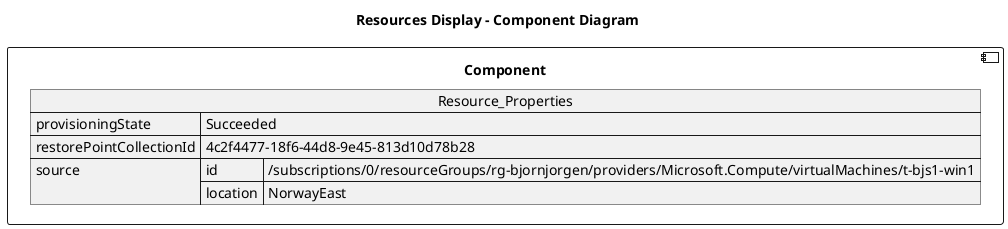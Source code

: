 @startuml

title Resources Display - Component Diagram

component Component {

json  Resource_Properties {
  "provisioningState": "Succeeded",
  "restorePointCollectionId": "4c2f4477-18f6-44d8-9e45-813d10d78b28",
  "source": {
    "id": "/subscriptions/0/resourceGroups/rg-bjornjorgen/providers/Microsoft.Compute/virtualMachines/t-bjs1-win1",
    "location": "NorwayEast"
  }
}
}
@enduml
